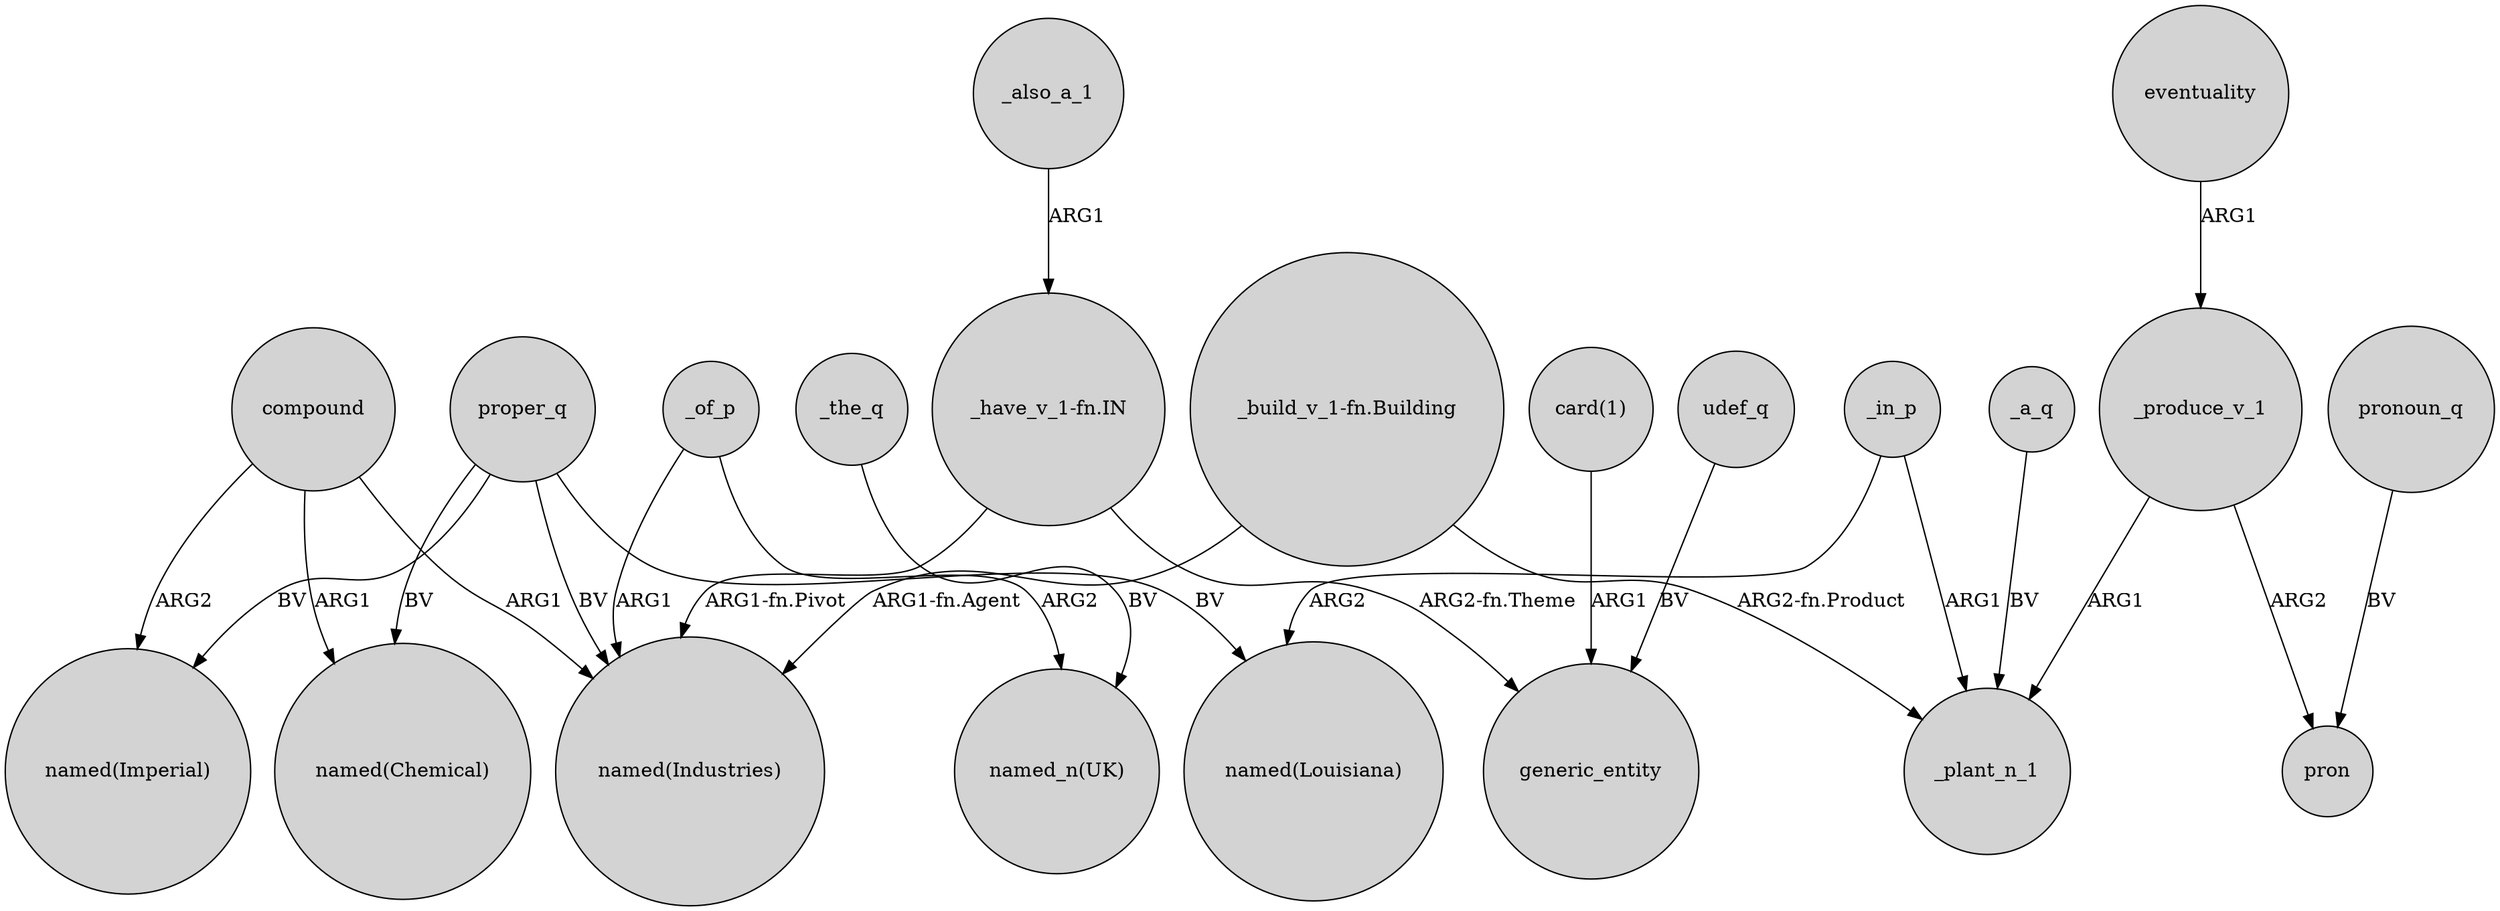 digraph {
	node [shape=circle style=filled]
	_produce_v_1 -> _plant_n_1 [label=ARG1]
	"_build_v_1-fn.Building" -> _plant_n_1 [label="ARG2-fn.Product"]
	compound -> "named(Industries)" [label=ARG1]
	proper_q -> "named(Imperial)" [label=BV]
	udef_q -> generic_entity [label=BV]
	eventuality -> _produce_v_1 [label=ARG1]
	_of_p -> "named_n(UK)" [label=ARG2]
	_in_p -> "named(Louisiana)" [label=ARG2]
	compound -> "named(Chemical)" [label=ARG1]
	"_have_v_1-fn.IN" -> "named(Industries)" [label="ARG1-fn.Pivot"]
	"_build_v_1-fn.Building" -> "named(Industries)" [label="ARG1-fn.Agent"]
	_the_q -> "named_n(UK)" [label=BV]
	_in_p -> _plant_n_1 [label=ARG1]
	"_have_v_1-fn.IN" -> generic_entity [label="ARG2-fn.Theme"]
	proper_q -> "named(Louisiana)" [label=BV]
	pronoun_q -> pron [label=BV]
	compound -> "named(Imperial)" [label=ARG2]
	_produce_v_1 -> pron [label=ARG2]
	proper_q -> "named(Chemical)" [label=BV]
	_also_a_1 -> "_have_v_1-fn.IN" [label=ARG1]
	"card(1)" -> generic_entity [label=ARG1]
	_of_p -> "named(Industries)" [label=ARG1]
	proper_q -> "named(Industries)" [label=BV]
	_a_q -> _plant_n_1 [label=BV]
}
